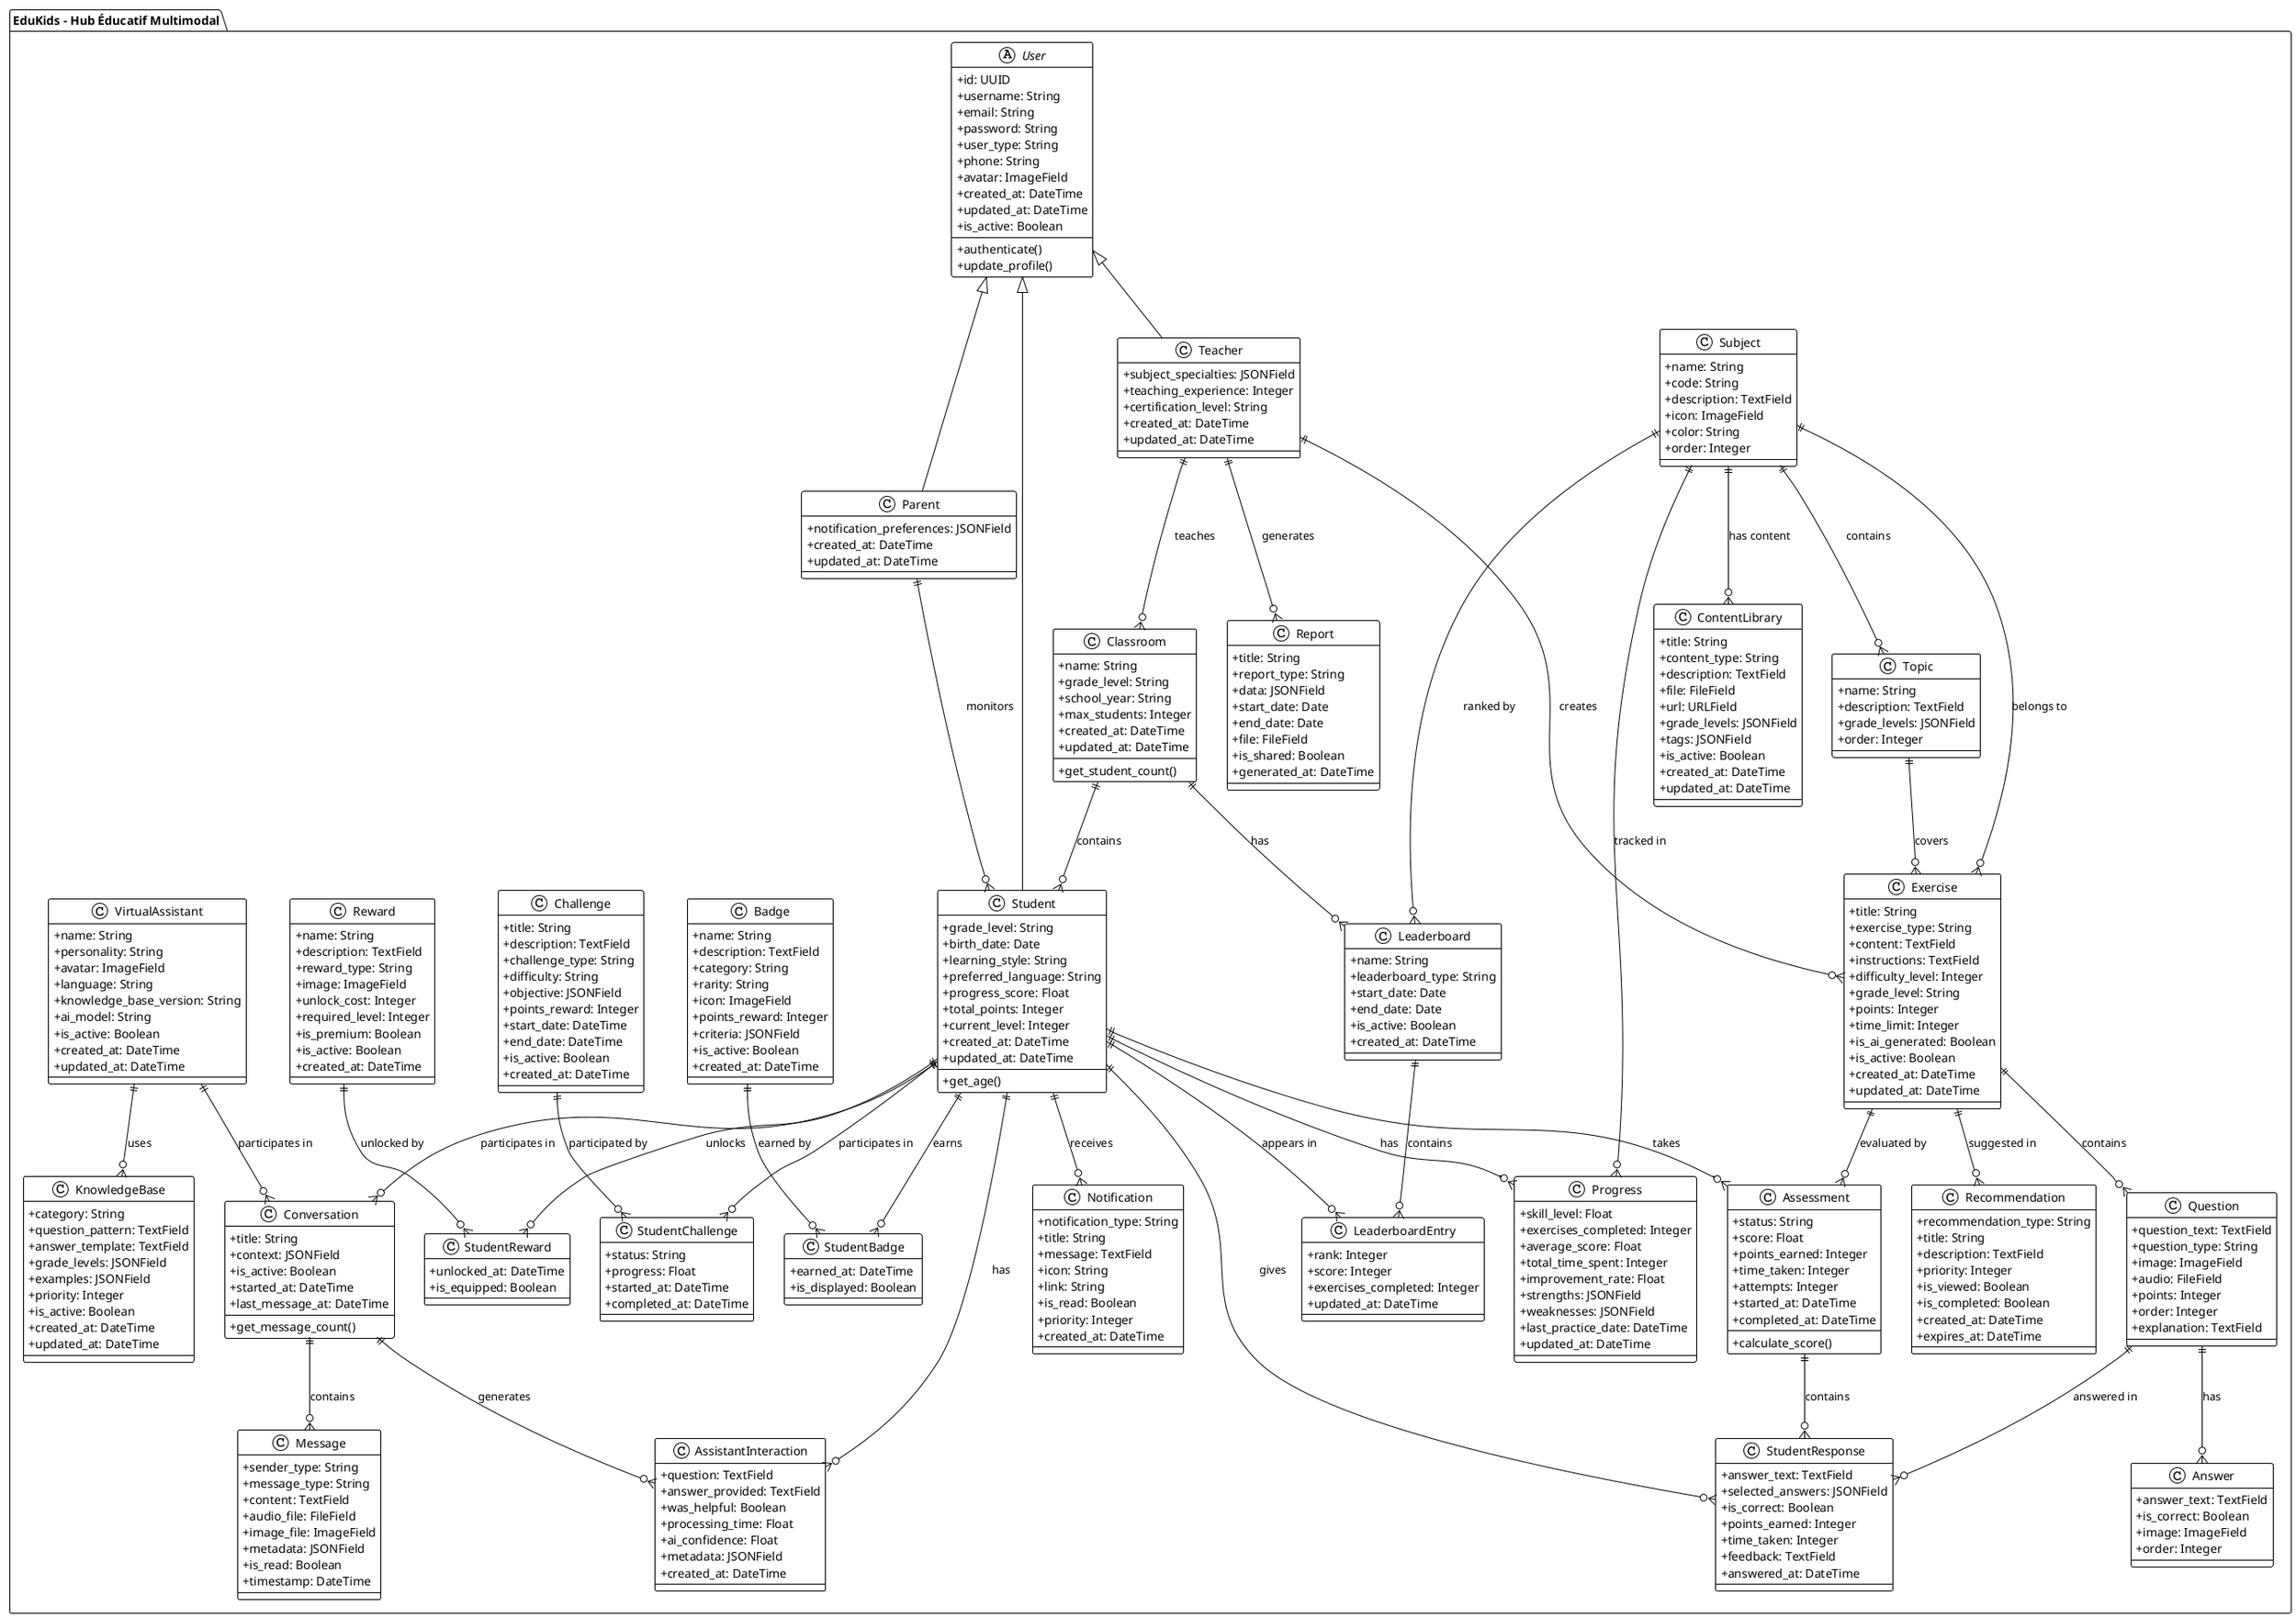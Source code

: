 @startuml
!theme plain
skinparam classAttributeIconSize 0

package "EduKids - Hub Éducatif Multimodal" {
    
    abstract class User {
        + id: UUID
        + username: String
        + email: String
        + password: String
        + user_type: String
        + phone: String
        + avatar: ImageField
        + created_at: DateTime
        + updated_at: DateTime
        + is_active: Boolean
        + authenticate()
        + update_profile()
    }
    
    class Student {
        + grade_level: String
        + birth_date: Date
        + learning_style: String
        + preferred_language: String
        + progress_score: Float
        + total_points: Integer
        + current_level: Integer
        + created_at: DateTime
        + updated_at: DateTime
        + get_age()
    }
    
    class Teacher {
        + subject_specialties: JSONField
        + teaching_experience: Integer
        + certification_level: String
        + created_at: DateTime
        + updated_at: DateTime
    }
    
    class Parent {
        + notification_preferences: JSONField
        + created_at: DateTime
        + updated_at: DateTime
    }
    
    class Classroom {
        + name: String
        + grade_level: String
        + school_year: String
        + max_students: Integer
        + created_at: DateTime
        + updated_at: DateTime
        + get_student_count()
    }
    
    class Subject {
        + name: String
        + code: String
        + description: TextField
        + icon: ImageField
        + color: String
        + order: Integer
    }
    
    class Topic {
        + name: String
        + description: TextField
        + grade_levels: JSONField
        + order: Integer
    }
    
    class Exercise {
        + title: String
        + exercise_type: String
        + content: TextField
        + instructions: TextField
        + difficulty_level: Integer
        + grade_level: String
        + points: Integer
        + time_limit: Integer
        + is_ai_generated: Boolean
        + is_active: Boolean
        + created_at: DateTime
        + updated_at: DateTime
    }
    
    class Question {
        + question_text: TextField
        + question_type: String
        + image: ImageField
        + audio: FileField
        + points: Integer
        + order: Integer
        + explanation: TextField
    }
    
    class Answer {
        + answer_text: TextField
        + is_correct: Boolean
        + image: ImageField
        + order: Integer
    }
    
    class ContentLibrary {
        + title: String
        + content_type: String
        + description: TextField
        + file: FileField
        + url: URLField
        + grade_levels: JSONField
        + tags: JSONField
        + is_active: Boolean
        + created_at: DateTime
        + updated_at: DateTime
    }
    
    class VirtualAssistant {
        + name: String
        + personality: String
        + avatar: ImageField
        + language: String
        + knowledge_base_version: String
        + ai_model: String
        + is_active: Boolean
        + created_at: DateTime
        + updated_at: DateTime
    }
    
    class Conversation {
        + title: String
        + context: JSONField
        + is_active: Boolean
        + started_at: DateTime
        + last_message_at: DateTime
        + get_message_count()
    }
    
    class Message {
        + sender_type: String
        + message_type: String
        + content: TextField
        + audio_file: FileField
        + image_file: ImageField
        + metadata: JSONField
        + is_read: Boolean
        + timestamp: DateTime
    }
    
    class KnowledgeBase {
        + category: String
        + question_pattern: TextField
        + answer_template: TextField
        + grade_levels: JSONField
        + examples: JSONField
        + priority: Integer
        + is_active: Boolean
        + created_at: DateTime
        + updated_at: DateTime
    }
    
    class AssistantInteraction {
        + question: TextField
        + answer_provided: TextField
        + was_helpful: Boolean
        + processing_time: Float
        + ai_confidence: Float
        + metadata: JSONField
        + created_at: DateTime
    }
    
    class Assessment {
        + status: String
        + score: Float
        + points_earned: Integer
        + time_taken: Integer
        + attempts: Integer
        + started_at: DateTime
        + completed_at: DateTime
        + calculate_score()
    }
    
    class StudentResponse {
        + answer_text: TextField
        + selected_answers: JSONField
        + is_correct: Boolean
        + points_earned: Integer
        + time_taken: Integer
        + feedback: TextField
        + answered_at: DateTime
    }
    
    class Progress {
        + skill_level: Float
        + exercises_completed: Integer
        + average_score: Float
        + total_time_spent: Integer
        + improvement_rate: Float
        + strengths: JSONField
        + weaknesses: JSONField
        + last_practice_date: DateTime
        + updated_at: DateTime
    }
    
    class Report {
        + title: String
        + report_type: String
        + data: JSONField
        + start_date: Date
        + end_date: Date
        + file: FileField
        + is_shared: Boolean
        + generated_at: DateTime
    }
    
    class Recommendation {
        + recommendation_type: String
        + title: String
        + description: TextField
        + priority: Integer
        + is_viewed: Boolean
        + is_completed: Boolean
        + created_at: DateTime
        + expires_at: DateTime
    }
    
    class Badge {
        + name: String
        + description: TextField
        + category: String
        + rarity: String
        + icon: ImageField
        + points_reward: Integer
        + criteria: JSONField
        + is_active: Boolean
        + created_at: DateTime
    }
    
    class StudentBadge {
        + earned_at: DateTime
        + is_displayed: Boolean
    }
    
    class Reward {
        + name: String
        + description: TextField
        + reward_type: String
        + image: ImageField
        + unlock_cost: Integer
        + required_level: Integer
        + is_premium: Boolean
        + is_active: Boolean
        + created_at: DateTime
    }
    
    class StudentReward {
        + unlocked_at: DateTime
        + is_equipped: Boolean
    }
    
    class Challenge {
        + title: String
        + description: TextField
        + challenge_type: String
        + difficulty: String
        + objective: JSONField
        + points_reward: Integer
        + start_date: DateTime
        + end_date: DateTime
        + is_active: Boolean
        + created_at: DateTime
    }
    
    class StudentChallenge {
        + status: String
        + progress: Float
        + started_at: DateTime
        + completed_at: DateTime
    }
    
    class Leaderboard {
        + name: String
        + leaderboard_type: String
        + start_date: Date
        + end_date: Date
        + is_active: Boolean
        + created_at: DateTime
    }
    
    class LeaderboardEntry {
        + rank: Integer
        + score: Integer
        + exercises_completed: Integer
        + updated_at: DateTime
    }
    
    class Notification {
        + notification_type: String
        + title: String
        + message: TextField
        + icon: String
        + link: String
        + is_read: Boolean
        + priority: Integer
        + created_at: DateTime
    }
}

' Relations User
User <|-- Student
User <|-- Teacher
User <|-- Parent

' Relations Student
Student ||--o{ Assessment : "takes"
Student ||--o{ Progress : "has"
Student ||--o{ Conversation : "participates in"
Student ||--o{ AssistantInteraction : "has"
Student ||--o{ StudentResponse : "gives"
Student ||--o{ StudentBadge : "earns"
Student ||--o{ StudentReward : "unlocks"
Student ||--o{ StudentChallenge : "participates in"
Student ||--o{ LeaderboardEntry : "appears in"
Student ||--o{ Notification : "receives"

' Relations Teacher
Teacher ||--o{ Exercise : "creates"
Teacher ||--o{ Report : "generates"
Teacher ||--o{ Classroom : "teaches"

' Relations Parent
Parent ||--o{ Student : "monitors"

' Relations Classroom
Classroom ||--o{ Student : "contains"
Classroom ||--o{ Leaderboard : "has"

' Relations Exercise
Exercise ||--o{ Question : "contains"
Exercise ||--o{ Assessment : "evaluated by"
Exercise ||--o{ Recommendation : "suggested in"

' Relations Subject/Topic
Subject ||--o{ Topic : "contains"
Topic ||--o{ Exercise : "covers"
Subject ||--o{ Exercise : "belongs to"
Subject ||--o{ ContentLibrary : "has content"
Subject ||--o{ Progress : "tracked in"
Subject ||--o{ Leaderboard : "ranked by"

' Relations Question/Answer
Question ||--o{ Answer : "has"
Question ||--o{ StudentResponse : "answered in"

' Relations Assistant
VirtualAssistant ||--o{ Conversation : "participates in"
VirtualAssistant ||--o{ KnowledgeBase : "uses"
Conversation ||--o{ Message : "contains"
Conversation ||--o{ AssistantInteraction : "generates"

' Relations Assessment
Assessment ||--o{ StudentResponse : "contains"

' Relations Gamification
Badge ||--o{ StudentBadge : "earned by"
Reward ||--o{ StudentReward : "unlocked by"
Challenge ||--o{ StudentChallenge : "participated by"
Leaderboard ||--o{ LeaderboardEntry : "contains"

@enduml
